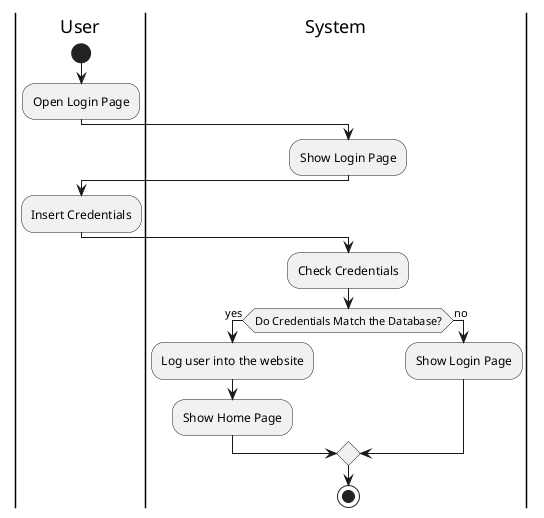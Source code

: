 @startuml
|User|
start
    :Open Login Page;

|System|
    :Show Login Page;

|User|
    :Insert Credentials;

|System|
    :Check Credentials;

    if (Do Credentials Match the Database?) then (yes) 
            :Log user into the website;
            :Show Home Page;
            
    else (no) 
            :Show Login Page; 
    endif

stop
@enduml